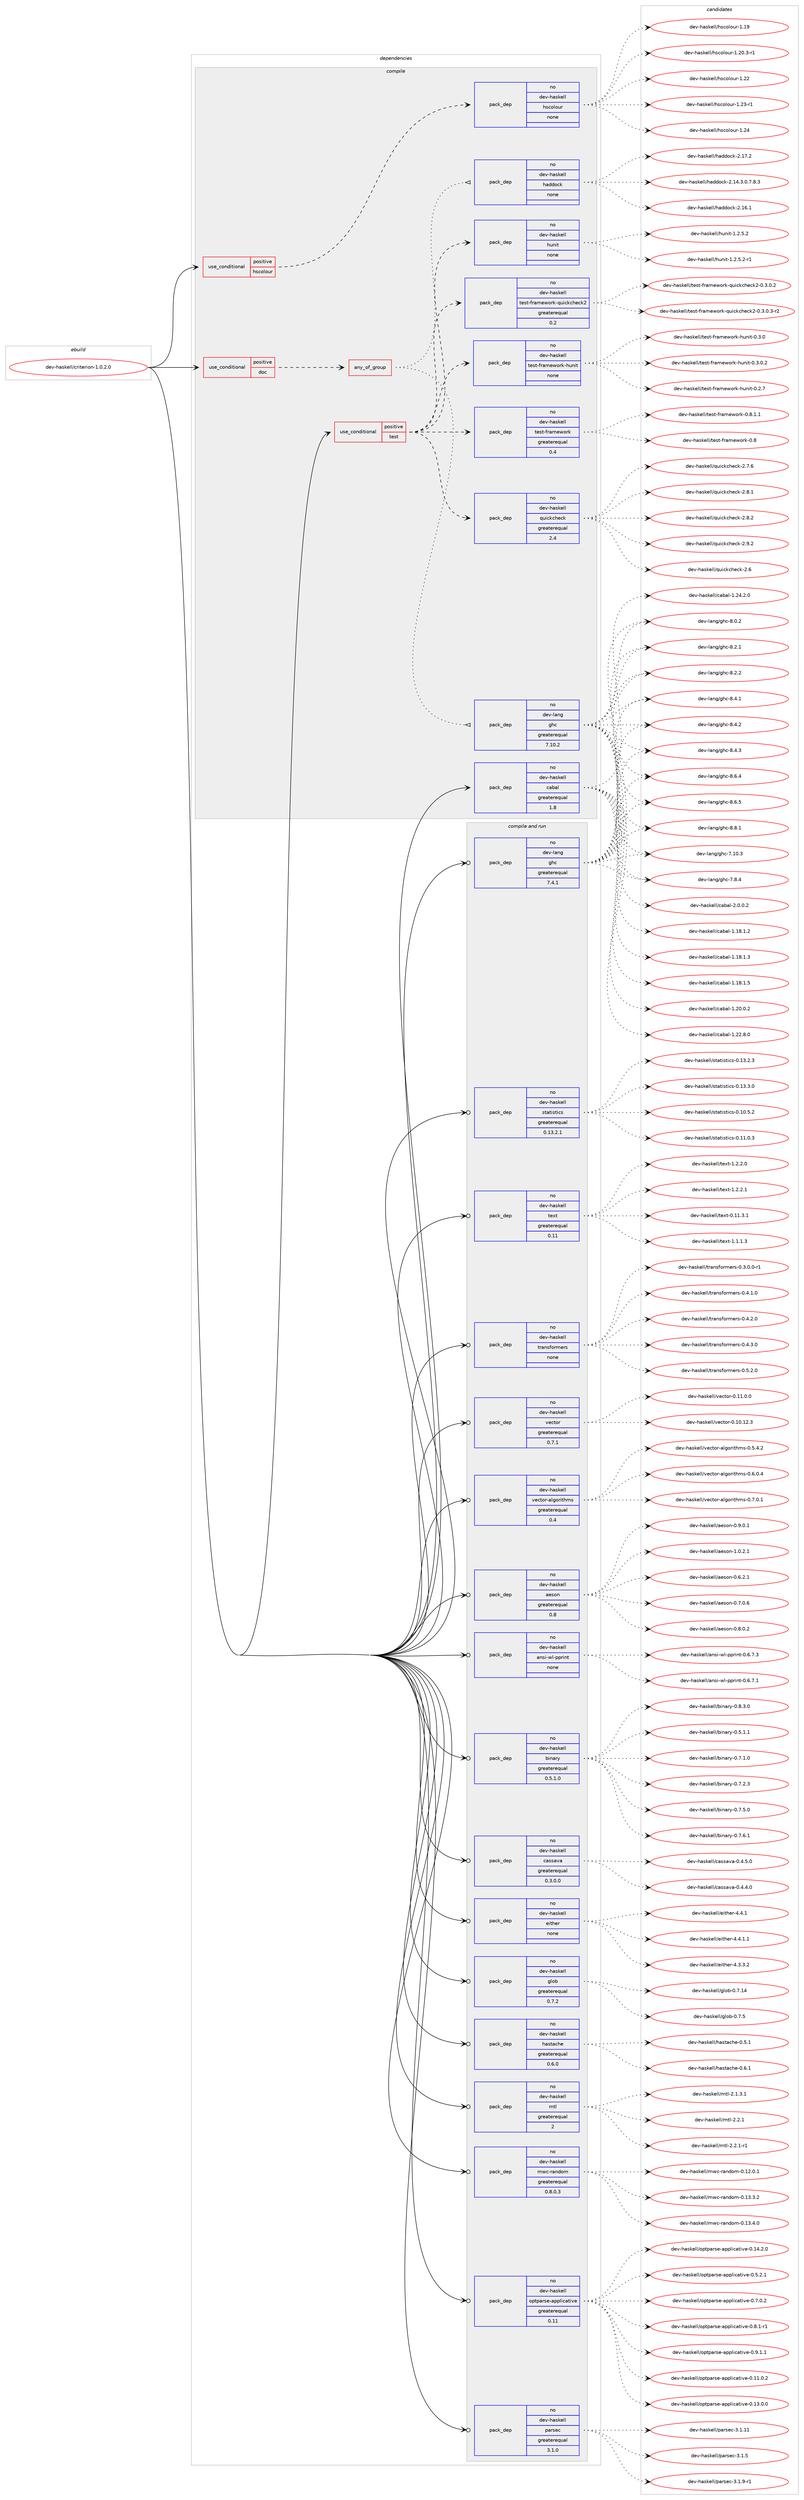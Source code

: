 digraph prolog {

# *************
# Graph options
# *************

newrank=true;
concentrate=true;
compound=true;
graph [rankdir=LR,fontname=Helvetica,fontsize=10,ranksep=1.5];#, ranksep=2.5, nodesep=0.2];
edge  [arrowhead=vee];
node  [fontname=Helvetica,fontsize=10];

# **********
# The ebuild
# **********

subgraph cluster_leftcol {
color=gray;
rank=same;
label=<<i>ebuild</i>>;
id [label="dev-haskell/criterion-1.0.2.0", color=red, width=4, href="../dev-haskell/criterion-1.0.2.0.svg"];
}

# ****************
# The dependencies
# ****************

subgraph cluster_midcol {
color=gray;
label=<<i>dependencies</i>>;
subgraph cluster_compile {
fillcolor="#eeeeee";
style=filled;
label=<<i>compile</i>>;
subgraph cond125328 {
dependency530127 [label=<<TABLE BORDER="0" CELLBORDER="1" CELLSPACING="0" CELLPADDING="4"><TR><TD ROWSPAN="3" CELLPADDING="10">use_conditional</TD></TR><TR><TD>positive</TD></TR><TR><TD>doc</TD></TR></TABLE>>, shape=none, color=red];
subgraph any9685 {
dependency530128 [label=<<TABLE BORDER="0" CELLBORDER="1" CELLSPACING="0" CELLPADDING="4"><TR><TD CELLPADDING="10">any_of_group</TD></TR></TABLE>>, shape=none, color=red];subgraph pack394757 {
dependency530129 [label=<<TABLE BORDER="0" CELLBORDER="1" CELLSPACING="0" CELLPADDING="4" WIDTH="220"><TR><TD ROWSPAN="6" CELLPADDING="30">pack_dep</TD></TR><TR><TD WIDTH="110">no</TD></TR><TR><TD>dev-haskell</TD></TR><TR><TD>haddock</TD></TR><TR><TD>none</TD></TR><TR><TD></TD></TR></TABLE>>, shape=none, color=blue];
}
dependency530128:e -> dependency530129:w [weight=20,style="dotted",arrowhead="oinv"];
subgraph pack394758 {
dependency530130 [label=<<TABLE BORDER="0" CELLBORDER="1" CELLSPACING="0" CELLPADDING="4" WIDTH="220"><TR><TD ROWSPAN="6" CELLPADDING="30">pack_dep</TD></TR><TR><TD WIDTH="110">no</TD></TR><TR><TD>dev-lang</TD></TR><TR><TD>ghc</TD></TR><TR><TD>greaterequal</TD></TR><TR><TD>7.10.2</TD></TR></TABLE>>, shape=none, color=blue];
}
dependency530128:e -> dependency530130:w [weight=20,style="dotted",arrowhead="oinv"];
}
dependency530127:e -> dependency530128:w [weight=20,style="dashed",arrowhead="vee"];
}
id:e -> dependency530127:w [weight=20,style="solid",arrowhead="vee"];
subgraph cond125329 {
dependency530131 [label=<<TABLE BORDER="0" CELLBORDER="1" CELLSPACING="0" CELLPADDING="4"><TR><TD ROWSPAN="3" CELLPADDING="10">use_conditional</TD></TR><TR><TD>positive</TD></TR><TR><TD>hscolour</TD></TR></TABLE>>, shape=none, color=red];
subgraph pack394759 {
dependency530132 [label=<<TABLE BORDER="0" CELLBORDER="1" CELLSPACING="0" CELLPADDING="4" WIDTH="220"><TR><TD ROWSPAN="6" CELLPADDING="30">pack_dep</TD></TR><TR><TD WIDTH="110">no</TD></TR><TR><TD>dev-haskell</TD></TR><TR><TD>hscolour</TD></TR><TR><TD>none</TD></TR><TR><TD></TD></TR></TABLE>>, shape=none, color=blue];
}
dependency530131:e -> dependency530132:w [weight=20,style="dashed",arrowhead="vee"];
}
id:e -> dependency530131:w [weight=20,style="solid",arrowhead="vee"];
subgraph cond125330 {
dependency530133 [label=<<TABLE BORDER="0" CELLBORDER="1" CELLSPACING="0" CELLPADDING="4"><TR><TD ROWSPAN="3" CELLPADDING="10">use_conditional</TD></TR><TR><TD>positive</TD></TR><TR><TD>test</TD></TR></TABLE>>, shape=none, color=red];
subgraph pack394760 {
dependency530134 [label=<<TABLE BORDER="0" CELLBORDER="1" CELLSPACING="0" CELLPADDING="4" WIDTH="220"><TR><TD ROWSPAN="6" CELLPADDING="30">pack_dep</TD></TR><TR><TD WIDTH="110">no</TD></TR><TR><TD>dev-haskell</TD></TR><TR><TD>hunit</TD></TR><TR><TD>none</TD></TR><TR><TD></TD></TR></TABLE>>, shape=none, color=blue];
}
dependency530133:e -> dependency530134:w [weight=20,style="dashed",arrowhead="vee"];
subgraph pack394761 {
dependency530135 [label=<<TABLE BORDER="0" CELLBORDER="1" CELLSPACING="0" CELLPADDING="4" WIDTH="220"><TR><TD ROWSPAN="6" CELLPADDING="30">pack_dep</TD></TR><TR><TD WIDTH="110">no</TD></TR><TR><TD>dev-haskell</TD></TR><TR><TD>quickcheck</TD></TR><TR><TD>greaterequal</TD></TR><TR><TD>2.4</TD></TR></TABLE>>, shape=none, color=blue];
}
dependency530133:e -> dependency530135:w [weight=20,style="dashed",arrowhead="vee"];
subgraph pack394762 {
dependency530136 [label=<<TABLE BORDER="0" CELLBORDER="1" CELLSPACING="0" CELLPADDING="4" WIDTH="220"><TR><TD ROWSPAN="6" CELLPADDING="30">pack_dep</TD></TR><TR><TD WIDTH="110">no</TD></TR><TR><TD>dev-haskell</TD></TR><TR><TD>test-framework</TD></TR><TR><TD>greaterequal</TD></TR><TR><TD>0.4</TD></TR></TABLE>>, shape=none, color=blue];
}
dependency530133:e -> dependency530136:w [weight=20,style="dashed",arrowhead="vee"];
subgraph pack394763 {
dependency530137 [label=<<TABLE BORDER="0" CELLBORDER="1" CELLSPACING="0" CELLPADDING="4" WIDTH="220"><TR><TD ROWSPAN="6" CELLPADDING="30">pack_dep</TD></TR><TR><TD WIDTH="110">no</TD></TR><TR><TD>dev-haskell</TD></TR><TR><TD>test-framework-hunit</TD></TR><TR><TD>none</TD></TR><TR><TD></TD></TR></TABLE>>, shape=none, color=blue];
}
dependency530133:e -> dependency530137:w [weight=20,style="dashed",arrowhead="vee"];
subgraph pack394764 {
dependency530138 [label=<<TABLE BORDER="0" CELLBORDER="1" CELLSPACING="0" CELLPADDING="4" WIDTH="220"><TR><TD ROWSPAN="6" CELLPADDING="30">pack_dep</TD></TR><TR><TD WIDTH="110">no</TD></TR><TR><TD>dev-haskell</TD></TR><TR><TD>test-framework-quickcheck2</TD></TR><TR><TD>greaterequal</TD></TR><TR><TD>0.2</TD></TR></TABLE>>, shape=none, color=blue];
}
dependency530133:e -> dependency530138:w [weight=20,style="dashed",arrowhead="vee"];
}
id:e -> dependency530133:w [weight=20,style="solid",arrowhead="vee"];
subgraph pack394765 {
dependency530139 [label=<<TABLE BORDER="0" CELLBORDER="1" CELLSPACING="0" CELLPADDING="4" WIDTH="220"><TR><TD ROWSPAN="6" CELLPADDING="30">pack_dep</TD></TR><TR><TD WIDTH="110">no</TD></TR><TR><TD>dev-haskell</TD></TR><TR><TD>cabal</TD></TR><TR><TD>greaterequal</TD></TR><TR><TD>1.8</TD></TR></TABLE>>, shape=none, color=blue];
}
id:e -> dependency530139:w [weight=20,style="solid",arrowhead="vee"];
}
subgraph cluster_compileandrun {
fillcolor="#eeeeee";
style=filled;
label=<<i>compile and run</i>>;
subgraph pack394766 {
dependency530140 [label=<<TABLE BORDER="0" CELLBORDER="1" CELLSPACING="0" CELLPADDING="4" WIDTH="220"><TR><TD ROWSPAN="6" CELLPADDING="30">pack_dep</TD></TR><TR><TD WIDTH="110">no</TD></TR><TR><TD>dev-haskell</TD></TR><TR><TD>aeson</TD></TR><TR><TD>greaterequal</TD></TR><TR><TD>0.8</TD></TR></TABLE>>, shape=none, color=blue];
}
id:e -> dependency530140:w [weight=20,style="solid",arrowhead="odotvee"];
subgraph pack394767 {
dependency530141 [label=<<TABLE BORDER="0" CELLBORDER="1" CELLSPACING="0" CELLPADDING="4" WIDTH="220"><TR><TD ROWSPAN="6" CELLPADDING="30">pack_dep</TD></TR><TR><TD WIDTH="110">no</TD></TR><TR><TD>dev-haskell</TD></TR><TR><TD>ansi-wl-pprint</TD></TR><TR><TD>none</TD></TR><TR><TD></TD></TR></TABLE>>, shape=none, color=blue];
}
id:e -> dependency530141:w [weight=20,style="solid",arrowhead="odotvee"];
subgraph pack394768 {
dependency530142 [label=<<TABLE BORDER="0" CELLBORDER="1" CELLSPACING="0" CELLPADDING="4" WIDTH="220"><TR><TD ROWSPAN="6" CELLPADDING="30">pack_dep</TD></TR><TR><TD WIDTH="110">no</TD></TR><TR><TD>dev-haskell</TD></TR><TR><TD>binary</TD></TR><TR><TD>greaterequal</TD></TR><TR><TD>0.5.1.0</TD></TR></TABLE>>, shape=none, color=blue];
}
id:e -> dependency530142:w [weight=20,style="solid",arrowhead="odotvee"];
subgraph pack394769 {
dependency530143 [label=<<TABLE BORDER="0" CELLBORDER="1" CELLSPACING="0" CELLPADDING="4" WIDTH="220"><TR><TD ROWSPAN="6" CELLPADDING="30">pack_dep</TD></TR><TR><TD WIDTH="110">no</TD></TR><TR><TD>dev-haskell</TD></TR><TR><TD>cassava</TD></TR><TR><TD>greaterequal</TD></TR><TR><TD>0.3.0.0</TD></TR></TABLE>>, shape=none, color=blue];
}
id:e -> dependency530143:w [weight=20,style="solid",arrowhead="odotvee"];
subgraph pack394770 {
dependency530144 [label=<<TABLE BORDER="0" CELLBORDER="1" CELLSPACING="0" CELLPADDING="4" WIDTH="220"><TR><TD ROWSPAN="6" CELLPADDING="30">pack_dep</TD></TR><TR><TD WIDTH="110">no</TD></TR><TR><TD>dev-haskell</TD></TR><TR><TD>either</TD></TR><TR><TD>none</TD></TR><TR><TD></TD></TR></TABLE>>, shape=none, color=blue];
}
id:e -> dependency530144:w [weight=20,style="solid",arrowhead="odotvee"];
subgraph pack394771 {
dependency530145 [label=<<TABLE BORDER="0" CELLBORDER="1" CELLSPACING="0" CELLPADDING="4" WIDTH="220"><TR><TD ROWSPAN="6" CELLPADDING="30">pack_dep</TD></TR><TR><TD WIDTH="110">no</TD></TR><TR><TD>dev-haskell</TD></TR><TR><TD>glob</TD></TR><TR><TD>greaterequal</TD></TR><TR><TD>0.7.2</TD></TR></TABLE>>, shape=none, color=blue];
}
id:e -> dependency530145:w [weight=20,style="solid",arrowhead="odotvee"];
subgraph pack394772 {
dependency530146 [label=<<TABLE BORDER="0" CELLBORDER="1" CELLSPACING="0" CELLPADDING="4" WIDTH="220"><TR><TD ROWSPAN="6" CELLPADDING="30">pack_dep</TD></TR><TR><TD WIDTH="110">no</TD></TR><TR><TD>dev-haskell</TD></TR><TR><TD>hastache</TD></TR><TR><TD>greaterequal</TD></TR><TR><TD>0.6.0</TD></TR></TABLE>>, shape=none, color=blue];
}
id:e -> dependency530146:w [weight=20,style="solid",arrowhead="odotvee"];
subgraph pack394773 {
dependency530147 [label=<<TABLE BORDER="0" CELLBORDER="1" CELLSPACING="0" CELLPADDING="4" WIDTH="220"><TR><TD ROWSPAN="6" CELLPADDING="30">pack_dep</TD></TR><TR><TD WIDTH="110">no</TD></TR><TR><TD>dev-haskell</TD></TR><TR><TD>mtl</TD></TR><TR><TD>greaterequal</TD></TR><TR><TD>2</TD></TR></TABLE>>, shape=none, color=blue];
}
id:e -> dependency530147:w [weight=20,style="solid",arrowhead="odotvee"];
subgraph pack394774 {
dependency530148 [label=<<TABLE BORDER="0" CELLBORDER="1" CELLSPACING="0" CELLPADDING="4" WIDTH="220"><TR><TD ROWSPAN="6" CELLPADDING="30">pack_dep</TD></TR><TR><TD WIDTH="110">no</TD></TR><TR><TD>dev-haskell</TD></TR><TR><TD>mwc-random</TD></TR><TR><TD>greaterequal</TD></TR><TR><TD>0.8.0.3</TD></TR></TABLE>>, shape=none, color=blue];
}
id:e -> dependency530148:w [weight=20,style="solid",arrowhead="odotvee"];
subgraph pack394775 {
dependency530149 [label=<<TABLE BORDER="0" CELLBORDER="1" CELLSPACING="0" CELLPADDING="4" WIDTH="220"><TR><TD ROWSPAN="6" CELLPADDING="30">pack_dep</TD></TR><TR><TD WIDTH="110">no</TD></TR><TR><TD>dev-haskell</TD></TR><TR><TD>optparse-applicative</TD></TR><TR><TD>greaterequal</TD></TR><TR><TD>0.11</TD></TR></TABLE>>, shape=none, color=blue];
}
id:e -> dependency530149:w [weight=20,style="solid",arrowhead="odotvee"];
subgraph pack394776 {
dependency530150 [label=<<TABLE BORDER="0" CELLBORDER="1" CELLSPACING="0" CELLPADDING="4" WIDTH="220"><TR><TD ROWSPAN="6" CELLPADDING="30">pack_dep</TD></TR><TR><TD WIDTH="110">no</TD></TR><TR><TD>dev-haskell</TD></TR><TR><TD>parsec</TD></TR><TR><TD>greaterequal</TD></TR><TR><TD>3.1.0</TD></TR></TABLE>>, shape=none, color=blue];
}
id:e -> dependency530150:w [weight=20,style="solid",arrowhead="odotvee"];
subgraph pack394777 {
dependency530151 [label=<<TABLE BORDER="0" CELLBORDER="1" CELLSPACING="0" CELLPADDING="4" WIDTH="220"><TR><TD ROWSPAN="6" CELLPADDING="30">pack_dep</TD></TR><TR><TD WIDTH="110">no</TD></TR><TR><TD>dev-haskell</TD></TR><TR><TD>statistics</TD></TR><TR><TD>greaterequal</TD></TR><TR><TD>0.13.2.1</TD></TR></TABLE>>, shape=none, color=blue];
}
id:e -> dependency530151:w [weight=20,style="solid",arrowhead="odotvee"];
subgraph pack394778 {
dependency530152 [label=<<TABLE BORDER="0" CELLBORDER="1" CELLSPACING="0" CELLPADDING="4" WIDTH="220"><TR><TD ROWSPAN="6" CELLPADDING="30">pack_dep</TD></TR><TR><TD WIDTH="110">no</TD></TR><TR><TD>dev-haskell</TD></TR><TR><TD>text</TD></TR><TR><TD>greaterequal</TD></TR><TR><TD>0.11</TD></TR></TABLE>>, shape=none, color=blue];
}
id:e -> dependency530152:w [weight=20,style="solid",arrowhead="odotvee"];
subgraph pack394779 {
dependency530153 [label=<<TABLE BORDER="0" CELLBORDER="1" CELLSPACING="0" CELLPADDING="4" WIDTH="220"><TR><TD ROWSPAN="6" CELLPADDING="30">pack_dep</TD></TR><TR><TD WIDTH="110">no</TD></TR><TR><TD>dev-haskell</TD></TR><TR><TD>transformers</TD></TR><TR><TD>none</TD></TR><TR><TD></TD></TR></TABLE>>, shape=none, color=blue];
}
id:e -> dependency530153:w [weight=20,style="solid",arrowhead="odotvee"];
subgraph pack394780 {
dependency530154 [label=<<TABLE BORDER="0" CELLBORDER="1" CELLSPACING="0" CELLPADDING="4" WIDTH="220"><TR><TD ROWSPAN="6" CELLPADDING="30">pack_dep</TD></TR><TR><TD WIDTH="110">no</TD></TR><TR><TD>dev-haskell</TD></TR><TR><TD>vector</TD></TR><TR><TD>greaterequal</TD></TR><TR><TD>0.7.1</TD></TR></TABLE>>, shape=none, color=blue];
}
id:e -> dependency530154:w [weight=20,style="solid",arrowhead="odotvee"];
subgraph pack394781 {
dependency530155 [label=<<TABLE BORDER="0" CELLBORDER="1" CELLSPACING="0" CELLPADDING="4" WIDTH="220"><TR><TD ROWSPAN="6" CELLPADDING="30">pack_dep</TD></TR><TR><TD WIDTH="110">no</TD></TR><TR><TD>dev-haskell</TD></TR><TR><TD>vector-algorithms</TD></TR><TR><TD>greaterequal</TD></TR><TR><TD>0.4</TD></TR></TABLE>>, shape=none, color=blue];
}
id:e -> dependency530155:w [weight=20,style="solid",arrowhead="odotvee"];
subgraph pack394782 {
dependency530156 [label=<<TABLE BORDER="0" CELLBORDER="1" CELLSPACING="0" CELLPADDING="4" WIDTH="220"><TR><TD ROWSPAN="6" CELLPADDING="30">pack_dep</TD></TR><TR><TD WIDTH="110">no</TD></TR><TR><TD>dev-lang</TD></TR><TR><TD>ghc</TD></TR><TR><TD>greaterequal</TD></TR><TR><TD>7.4.1</TD></TR></TABLE>>, shape=none, color=blue];
}
id:e -> dependency530156:w [weight=20,style="solid",arrowhead="odotvee"];
}
subgraph cluster_run {
fillcolor="#eeeeee";
style=filled;
label=<<i>run</i>>;
}
}

# **************
# The candidates
# **************

subgraph cluster_choices {
rank=same;
color=gray;
label=<<i>candidates</i>>;

subgraph choice394757 {
color=black;
nodesep=1;
choice1001011184510497115107101108108471049710010011199107455046495246514648465546564651 [label="dev-haskell/haddock-2.14.3.0.7.8.3", color=red, width=4,href="../dev-haskell/haddock-2.14.3.0.7.8.3.svg"];
choice100101118451049711510710110810847104971001001119910745504649544649 [label="dev-haskell/haddock-2.16.1", color=red, width=4,href="../dev-haskell/haddock-2.16.1.svg"];
choice100101118451049711510710110810847104971001001119910745504649554650 [label="dev-haskell/haddock-2.17.2", color=red, width=4,href="../dev-haskell/haddock-2.17.2.svg"];
dependency530129:e -> choice1001011184510497115107101108108471049710010011199107455046495246514648465546564651:w [style=dotted,weight="100"];
dependency530129:e -> choice100101118451049711510710110810847104971001001119910745504649544649:w [style=dotted,weight="100"];
dependency530129:e -> choice100101118451049711510710110810847104971001001119910745504649554650:w [style=dotted,weight="100"];
}
subgraph choice394758 {
color=black;
nodesep=1;
choice1001011184510897110103471031049945554649484651 [label="dev-lang/ghc-7.10.3", color=red, width=4,href="../dev-lang/ghc-7.10.3.svg"];
choice10010111845108971101034710310499455546564652 [label="dev-lang/ghc-7.8.4", color=red, width=4,href="../dev-lang/ghc-7.8.4.svg"];
choice10010111845108971101034710310499455646484650 [label="dev-lang/ghc-8.0.2", color=red, width=4,href="../dev-lang/ghc-8.0.2.svg"];
choice10010111845108971101034710310499455646504649 [label="dev-lang/ghc-8.2.1", color=red, width=4,href="../dev-lang/ghc-8.2.1.svg"];
choice10010111845108971101034710310499455646504650 [label="dev-lang/ghc-8.2.2", color=red, width=4,href="../dev-lang/ghc-8.2.2.svg"];
choice10010111845108971101034710310499455646524649 [label="dev-lang/ghc-8.4.1", color=red, width=4,href="../dev-lang/ghc-8.4.1.svg"];
choice10010111845108971101034710310499455646524650 [label="dev-lang/ghc-8.4.2", color=red, width=4,href="../dev-lang/ghc-8.4.2.svg"];
choice10010111845108971101034710310499455646524651 [label="dev-lang/ghc-8.4.3", color=red, width=4,href="../dev-lang/ghc-8.4.3.svg"];
choice10010111845108971101034710310499455646544652 [label="dev-lang/ghc-8.6.4", color=red, width=4,href="../dev-lang/ghc-8.6.4.svg"];
choice10010111845108971101034710310499455646544653 [label="dev-lang/ghc-8.6.5", color=red, width=4,href="../dev-lang/ghc-8.6.5.svg"];
choice10010111845108971101034710310499455646564649 [label="dev-lang/ghc-8.8.1", color=red, width=4,href="../dev-lang/ghc-8.8.1.svg"];
dependency530130:e -> choice1001011184510897110103471031049945554649484651:w [style=dotted,weight="100"];
dependency530130:e -> choice10010111845108971101034710310499455546564652:w [style=dotted,weight="100"];
dependency530130:e -> choice10010111845108971101034710310499455646484650:w [style=dotted,weight="100"];
dependency530130:e -> choice10010111845108971101034710310499455646504649:w [style=dotted,weight="100"];
dependency530130:e -> choice10010111845108971101034710310499455646504650:w [style=dotted,weight="100"];
dependency530130:e -> choice10010111845108971101034710310499455646524649:w [style=dotted,weight="100"];
dependency530130:e -> choice10010111845108971101034710310499455646524650:w [style=dotted,weight="100"];
dependency530130:e -> choice10010111845108971101034710310499455646524651:w [style=dotted,weight="100"];
dependency530130:e -> choice10010111845108971101034710310499455646544652:w [style=dotted,weight="100"];
dependency530130:e -> choice10010111845108971101034710310499455646544653:w [style=dotted,weight="100"];
dependency530130:e -> choice10010111845108971101034710310499455646564649:w [style=dotted,weight="100"];
}
subgraph choice394759 {
color=black;
nodesep=1;
choice100101118451049711510710110810847104115991111081111171144549464957 [label="dev-haskell/hscolour-1.19", color=red, width=4,href="../dev-haskell/hscolour-1.19.svg"];
choice10010111845104971151071011081084710411599111108111117114454946504846514511449 [label="dev-haskell/hscolour-1.20.3-r1", color=red, width=4,href="../dev-haskell/hscolour-1.20.3-r1.svg"];
choice100101118451049711510710110810847104115991111081111171144549465050 [label="dev-haskell/hscolour-1.22", color=red, width=4,href="../dev-haskell/hscolour-1.22.svg"];
choice1001011184510497115107101108108471041159911110811111711445494650514511449 [label="dev-haskell/hscolour-1.23-r1", color=red, width=4,href="../dev-haskell/hscolour-1.23-r1.svg"];
choice100101118451049711510710110810847104115991111081111171144549465052 [label="dev-haskell/hscolour-1.24", color=red, width=4,href="../dev-haskell/hscolour-1.24.svg"];
dependency530132:e -> choice100101118451049711510710110810847104115991111081111171144549464957:w [style=dotted,weight="100"];
dependency530132:e -> choice10010111845104971151071011081084710411599111108111117114454946504846514511449:w [style=dotted,weight="100"];
dependency530132:e -> choice100101118451049711510710110810847104115991111081111171144549465050:w [style=dotted,weight="100"];
dependency530132:e -> choice1001011184510497115107101108108471041159911110811111711445494650514511449:w [style=dotted,weight="100"];
dependency530132:e -> choice100101118451049711510710110810847104115991111081111171144549465052:w [style=dotted,weight="100"];
}
subgraph choice394760 {
color=black;
nodesep=1;
choice1001011184510497115107101108108471041171101051164549465046534650 [label="dev-haskell/hunit-1.2.5.2", color=red, width=4,href="../dev-haskell/hunit-1.2.5.2.svg"];
choice10010111845104971151071011081084710411711010511645494650465346504511449 [label="dev-haskell/hunit-1.2.5.2-r1", color=red, width=4,href="../dev-haskell/hunit-1.2.5.2-r1.svg"];
dependency530134:e -> choice1001011184510497115107101108108471041171101051164549465046534650:w [style=dotted,weight="100"];
dependency530134:e -> choice10010111845104971151071011081084710411711010511645494650465346504511449:w [style=dotted,weight="100"];
}
subgraph choice394761 {
color=black;
nodesep=1;
choice10010111845104971151071011081084711311710599107991041019910745504654 [label="dev-haskell/quickcheck-2.6", color=red, width=4,href="../dev-haskell/quickcheck-2.6.svg"];
choice100101118451049711510710110810847113117105991079910410199107455046554654 [label="dev-haskell/quickcheck-2.7.6", color=red, width=4,href="../dev-haskell/quickcheck-2.7.6.svg"];
choice100101118451049711510710110810847113117105991079910410199107455046564649 [label="dev-haskell/quickcheck-2.8.1", color=red, width=4,href="../dev-haskell/quickcheck-2.8.1.svg"];
choice100101118451049711510710110810847113117105991079910410199107455046564650 [label="dev-haskell/quickcheck-2.8.2", color=red, width=4,href="../dev-haskell/quickcheck-2.8.2.svg"];
choice100101118451049711510710110810847113117105991079910410199107455046574650 [label="dev-haskell/quickcheck-2.9.2", color=red, width=4,href="../dev-haskell/quickcheck-2.9.2.svg"];
dependency530135:e -> choice10010111845104971151071011081084711311710599107991041019910745504654:w [style=dotted,weight="100"];
dependency530135:e -> choice100101118451049711510710110810847113117105991079910410199107455046554654:w [style=dotted,weight="100"];
dependency530135:e -> choice100101118451049711510710110810847113117105991079910410199107455046564649:w [style=dotted,weight="100"];
dependency530135:e -> choice100101118451049711510710110810847113117105991079910410199107455046564650:w [style=dotted,weight="100"];
dependency530135:e -> choice100101118451049711510710110810847113117105991079910410199107455046574650:w [style=dotted,weight="100"];
}
subgraph choice394762 {
color=black;
nodesep=1;
choice100101118451049711510710110810847116101115116451021149710910111911111410745484656 [label="dev-haskell/test-framework-0.8", color=red, width=4,href="../dev-haskell/test-framework-0.8.svg"];
choice10010111845104971151071011081084711610111511645102114971091011191111141074548465646494649 [label="dev-haskell/test-framework-0.8.1.1", color=red, width=4,href="../dev-haskell/test-framework-0.8.1.1.svg"];
dependency530136:e -> choice100101118451049711510710110810847116101115116451021149710910111911111410745484656:w [style=dotted,weight="100"];
dependency530136:e -> choice10010111845104971151071011081084711610111511645102114971091011191111141074548465646494649:w [style=dotted,weight="100"];
}
subgraph choice394763 {
color=black;
nodesep=1;
choice100101118451049711510710110810847116101115116451021149710910111911111410745104117110105116454846504655 [label="dev-haskell/test-framework-hunit-0.2.7", color=red, width=4,href="../dev-haskell/test-framework-hunit-0.2.7.svg"];
choice100101118451049711510710110810847116101115116451021149710910111911111410745104117110105116454846514648 [label="dev-haskell/test-framework-hunit-0.3.0", color=red, width=4,href="../dev-haskell/test-framework-hunit-0.3.0.svg"];
choice1001011184510497115107101108108471161011151164510211497109101119111114107451041171101051164548465146484650 [label="dev-haskell/test-framework-hunit-0.3.0.2", color=red, width=4,href="../dev-haskell/test-framework-hunit-0.3.0.2.svg"];
dependency530137:e -> choice100101118451049711510710110810847116101115116451021149710910111911111410745104117110105116454846504655:w [style=dotted,weight="100"];
dependency530137:e -> choice100101118451049711510710110810847116101115116451021149710910111911111410745104117110105116454846514648:w [style=dotted,weight="100"];
dependency530137:e -> choice1001011184510497115107101108108471161011151164510211497109101119111114107451041171101051164548465146484650:w [style=dotted,weight="100"];
}
subgraph choice394764 {
color=black;
nodesep=1;
choice100101118451049711510710110810847116101115116451021149710910111911111410745113117105991079910410199107504548465146484650 [label="dev-haskell/test-framework-quickcheck2-0.3.0.2", color=red, width=4,href="../dev-haskell/test-framework-quickcheck2-0.3.0.2.svg"];
choice1001011184510497115107101108108471161011151164510211497109101119111114107451131171059910799104101991075045484651464846514511450 [label="dev-haskell/test-framework-quickcheck2-0.3.0.3-r2", color=red, width=4,href="../dev-haskell/test-framework-quickcheck2-0.3.0.3-r2.svg"];
dependency530138:e -> choice100101118451049711510710110810847116101115116451021149710910111911111410745113117105991079910410199107504548465146484650:w [style=dotted,weight="100"];
dependency530138:e -> choice1001011184510497115107101108108471161011151164510211497109101119111114107451131171059910799104101991075045484651464846514511450:w [style=dotted,weight="100"];
}
subgraph choice394765 {
color=black;
nodesep=1;
choice10010111845104971151071011081084799979897108454946495646494650 [label="dev-haskell/cabal-1.18.1.2", color=red, width=4,href="../dev-haskell/cabal-1.18.1.2.svg"];
choice10010111845104971151071011081084799979897108454946495646494651 [label="dev-haskell/cabal-1.18.1.3", color=red, width=4,href="../dev-haskell/cabal-1.18.1.3.svg"];
choice10010111845104971151071011081084799979897108454946495646494653 [label="dev-haskell/cabal-1.18.1.5", color=red, width=4,href="../dev-haskell/cabal-1.18.1.5.svg"];
choice10010111845104971151071011081084799979897108454946504846484650 [label="dev-haskell/cabal-1.20.0.2", color=red, width=4,href="../dev-haskell/cabal-1.20.0.2.svg"];
choice10010111845104971151071011081084799979897108454946505046564648 [label="dev-haskell/cabal-1.22.8.0", color=red, width=4,href="../dev-haskell/cabal-1.22.8.0.svg"];
choice10010111845104971151071011081084799979897108454946505246504648 [label="dev-haskell/cabal-1.24.2.0", color=red, width=4,href="../dev-haskell/cabal-1.24.2.0.svg"];
choice100101118451049711510710110810847999798971084550464846484650 [label="dev-haskell/cabal-2.0.0.2", color=red, width=4,href="../dev-haskell/cabal-2.0.0.2.svg"];
dependency530139:e -> choice10010111845104971151071011081084799979897108454946495646494650:w [style=dotted,weight="100"];
dependency530139:e -> choice10010111845104971151071011081084799979897108454946495646494651:w [style=dotted,weight="100"];
dependency530139:e -> choice10010111845104971151071011081084799979897108454946495646494653:w [style=dotted,weight="100"];
dependency530139:e -> choice10010111845104971151071011081084799979897108454946504846484650:w [style=dotted,weight="100"];
dependency530139:e -> choice10010111845104971151071011081084799979897108454946505046564648:w [style=dotted,weight="100"];
dependency530139:e -> choice10010111845104971151071011081084799979897108454946505246504648:w [style=dotted,weight="100"];
dependency530139:e -> choice100101118451049711510710110810847999798971084550464846484650:w [style=dotted,weight="100"];
}
subgraph choice394766 {
color=black;
nodesep=1;
choice100101118451049711510710110810847971011151111104548465446504649 [label="dev-haskell/aeson-0.6.2.1", color=red, width=4,href="../dev-haskell/aeson-0.6.2.1.svg"];
choice100101118451049711510710110810847971011151111104548465546484654 [label="dev-haskell/aeson-0.7.0.6", color=red, width=4,href="../dev-haskell/aeson-0.7.0.6.svg"];
choice100101118451049711510710110810847971011151111104548465646484650 [label="dev-haskell/aeson-0.8.0.2", color=red, width=4,href="../dev-haskell/aeson-0.8.0.2.svg"];
choice100101118451049711510710110810847971011151111104548465746484649 [label="dev-haskell/aeson-0.9.0.1", color=red, width=4,href="../dev-haskell/aeson-0.9.0.1.svg"];
choice100101118451049711510710110810847971011151111104549464846504649 [label="dev-haskell/aeson-1.0.2.1", color=red, width=4,href="../dev-haskell/aeson-1.0.2.1.svg"];
dependency530140:e -> choice100101118451049711510710110810847971011151111104548465446504649:w [style=dotted,weight="100"];
dependency530140:e -> choice100101118451049711510710110810847971011151111104548465546484654:w [style=dotted,weight="100"];
dependency530140:e -> choice100101118451049711510710110810847971011151111104548465646484650:w [style=dotted,weight="100"];
dependency530140:e -> choice100101118451049711510710110810847971011151111104548465746484649:w [style=dotted,weight="100"];
dependency530140:e -> choice100101118451049711510710110810847971011151111104549464846504649:w [style=dotted,weight="100"];
}
subgraph choice394767 {
color=black;
nodesep=1;
choice1001011184510497115107101108108479711011510545119108451121121141051101164548465446554649 [label="dev-haskell/ansi-wl-pprint-0.6.7.1", color=red, width=4,href="../dev-haskell/ansi-wl-pprint-0.6.7.1.svg"];
choice1001011184510497115107101108108479711011510545119108451121121141051101164548465446554651 [label="dev-haskell/ansi-wl-pprint-0.6.7.3", color=red, width=4,href="../dev-haskell/ansi-wl-pprint-0.6.7.3.svg"];
dependency530141:e -> choice1001011184510497115107101108108479711011510545119108451121121141051101164548465446554649:w [style=dotted,weight="100"];
dependency530141:e -> choice1001011184510497115107101108108479711011510545119108451121121141051101164548465446554651:w [style=dotted,weight="100"];
}
subgraph choice394768 {
color=black;
nodesep=1;
choice10010111845104971151071011081084798105110971141214548465346494649 [label="dev-haskell/binary-0.5.1.1", color=red, width=4,href="../dev-haskell/binary-0.5.1.1.svg"];
choice10010111845104971151071011081084798105110971141214548465546494648 [label="dev-haskell/binary-0.7.1.0", color=red, width=4,href="../dev-haskell/binary-0.7.1.0.svg"];
choice10010111845104971151071011081084798105110971141214548465546504651 [label="dev-haskell/binary-0.7.2.3", color=red, width=4,href="../dev-haskell/binary-0.7.2.3.svg"];
choice10010111845104971151071011081084798105110971141214548465546534648 [label="dev-haskell/binary-0.7.5.0", color=red, width=4,href="../dev-haskell/binary-0.7.5.0.svg"];
choice10010111845104971151071011081084798105110971141214548465546544649 [label="dev-haskell/binary-0.7.6.1", color=red, width=4,href="../dev-haskell/binary-0.7.6.1.svg"];
choice10010111845104971151071011081084798105110971141214548465646514648 [label="dev-haskell/binary-0.8.3.0", color=red, width=4,href="../dev-haskell/binary-0.8.3.0.svg"];
dependency530142:e -> choice10010111845104971151071011081084798105110971141214548465346494649:w [style=dotted,weight="100"];
dependency530142:e -> choice10010111845104971151071011081084798105110971141214548465546494648:w [style=dotted,weight="100"];
dependency530142:e -> choice10010111845104971151071011081084798105110971141214548465546504651:w [style=dotted,weight="100"];
dependency530142:e -> choice10010111845104971151071011081084798105110971141214548465546534648:w [style=dotted,weight="100"];
dependency530142:e -> choice10010111845104971151071011081084798105110971141214548465546544649:w [style=dotted,weight="100"];
dependency530142:e -> choice10010111845104971151071011081084798105110971141214548465646514648:w [style=dotted,weight="100"];
}
subgraph choice394769 {
color=black;
nodesep=1;
choice100101118451049711510710110810847999711511597118974548465246524648 [label="dev-haskell/cassava-0.4.4.0", color=red, width=4,href="../dev-haskell/cassava-0.4.4.0.svg"];
choice100101118451049711510710110810847999711511597118974548465246534648 [label="dev-haskell/cassava-0.4.5.0", color=red, width=4,href="../dev-haskell/cassava-0.4.5.0.svg"];
dependency530143:e -> choice100101118451049711510710110810847999711511597118974548465246524648:w [style=dotted,weight="100"];
dependency530143:e -> choice100101118451049711510710110810847999711511597118974548465246534648:w [style=dotted,weight="100"];
}
subgraph choice394770 {
color=black;
nodesep=1;
choice1001011184510497115107101108108471011051161041011144552465146514650 [label="dev-haskell/either-4.3.3.2", color=red, width=4,href="../dev-haskell/either-4.3.3.2.svg"];
choice100101118451049711510710110810847101105116104101114455246524649 [label="dev-haskell/either-4.4.1", color=red, width=4,href="../dev-haskell/either-4.4.1.svg"];
choice1001011184510497115107101108108471011051161041011144552465246494649 [label="dev-haskell/either-4.4.1.1", color=red, width=4,href="../dev-haskell/either-4.4.1.1.svg"];
dependency530144:e -> choice1001011184510497115107101108108471011051161041011144552465146514650:w [style=dotted,weight="100"];
dependency530144:e -> choice100101118451049711510710110810847101105116104101114455246524649:w [style=dotted,weight="100"];
dependency530144:e -> choice1001011184510497115107101108108471011051161041011144552465246494649:w [style=dotted,weight="100"];
}
subgraph choice394771 {
color=black;
nodesep=1;
choice1001011184510497115107101108108471031081119845484655464952 [label="dev-haskell/glob-0.7.14", color=red, width=4,href="../dev-haskell/glob-0.7.14.svg"];
choice10010111845104971151071011081084710310811198454846554653 [label="dev-haskell/glob-0.7.5", color=red, width=4,href="../dev-haskell/glob-0.7.5.svg"];
dependency530145:e -> choice1001011184510497115107101108108471031081119845484655464952:w [style=dotted,weight="100"];
dependency530145:e -> choice10010111845104971151071011081084710310811198454846554653:w [style=dotted,weight="100"];
}
subgraph choice394772 {
color=black;
nodesep=1;
choice100101118451049711510710110810847104971151169799104101454846534649 [label="dev-haskell/hastache-0.5.1", color=red, width=4,href="../dev-haskell/hastache-0.5.1.svg"];
choice100101118451049711510710110810847104971151169799104101454846544649 [label="dev-haskell/hastache-0.6.1", color=red, width=4,href="../dev-haskell/hastache-0.6.1.svg"];
dependency530146:e -> choice100101118451049711510710110810847104971151169799104101454846534649:w [style=dotted,weight="100"];
dependency530146:e -> choice100101118451049711510710110810847104971151169799104101454846544649:w [style=dotted,weight="100"];
}
subgraph choice394773 {
color=black;
nodesep=1;
choice1001011184510497115107101108108471091161084550464946514649 [label="dev-haskell/mtl-2.1.3.1", color=red, width=4,href="../dev-haskell/mtl-2.1.3.1.svg"];
choice100101118451049711510710110810847109116108455046504649 [label="dev-haskell/mtl-2.2.1", color=red, width=4,href="../dev-haskell/mtl-2.2.1.svg"];
choice1001011184510497115107101108108471091161084550465046494511449 [label="dev-haskell/mtl-2.2.1-r1", color=red, width=4,href="../dev-haskell/mtl-2.2.1-r1.svg"];
dependency530147:e -> choice1001011184510497115107101108108471091161084550464946514649:w [style=dotted,weight="100"];
dependency530147:e -> choice100101118451049711510710110810847109116108455046504649:w [style=dotted,weight="100"];
dependency530147:e -> choice1001011184510497115107101108108471091161084550465046494511449:w [style=dotted,weight="100"];
}
subgraph choice394774 {
color=black;
nodesep=1;
choice100101118451049711510710110810847109119994511497110100111109454846495046484649 [label="dev-haskell/mwc-random-0.12.0.1", color=red, width=4,href="../dev-haskell/mwc-random-0.12.0.1.svg"];
choice100101118451049711510710110810847109119994511497110100111109454846495146514650 [label="dev-haskell/mwc-random-0.13.3.2", color=red, width=4,href="../dev-haskell/mwc-random-0.13.3.2.svg"];
choice100101118451049711510710110810847109119994511497110100111109454846495146524648 [label="dev-haskell/mwc-random-0.13.4.0", color=red, width=4,href="../dev-haskell/mwc-random-0.13.4.0.svg"];
dependency530148:e -> choice100101118451049711510710110810847109119994511497110100111109454846495046484649:w [style=dotted,weight="100"];
dependency530148:e -> choice100101118451049711510710110810847109119994511497110100111109454846495146514650:w [style=dotted,weight="100"];
dependency530148:e -> choice100101118451049711510710110810847109119994511497110100111109454846495146524648:w [style=dotted,weight="100"];
}
subgraph choice394775 {
color=black;
nodesep=1;
choice1001011184510497115107101108108471111121161129711411510145971121121081059997116105118101454846494946484650 [label="dev-haskell/optparse-applicative-0.11.0.2", color=red, width=4,href="../dev-haskell/optparse-applicative-0.11.0.2.svg"];
choice1001011184510497115107101108108471111121161129711411510145971121121081059997116105118101454846495146484648 [label="dev-haskell/optparse-applicative-0.13.0.0", color=red, width=4,href="../dev-haskell/optparse-applicative-0.13.0.0.svg"];
choice1001011184510497115107101108108471111121161129711411510145971121121081059997116105118101454846495246504648 [label="dev-haskell/optparse-applicative-0.14.2.0", color=red, width=4,href="../dev-haskell/optparse-applicative-0.14.2.0.svg"];
choice10010111845104971151071011081084711111211611297114115101459711211210810599971161051181014548465346504649 [label="dev-haskell/optparse-applicative-0.5.2.1", color=red, width=4,href="../dev-haskell/optparse-applicative-0.5.2.1.svg"];
choice10010111845104971151071011081084711111211611297114115101459711211210810599971161051181014548465546484650 [label="dev-haskell/optparse-applicative-0.7.0.2", color=red, width=4,href="../dev-haskell/optparse-applicative-0.7.0.2.svg"];
choice10010111845104971151071011081084711111211611297114115101459711211210810599971161051181014548465646494511449 [label="dev-haskell/optparse-applicative-0.8.1-r1", color=red, width=4,href="../dev-haskell/optparse-applicative-0.8.1-r1.svg"];
choice10010111845104971151071011081084711111211611297114115101459711211210810599971161051181014548465746494649 [label="dev-haskell/optparse-applicative-0.9.1.1", color=red, width=4,href="../dev-haskell/optparse-applicative-0.9.1.1.svg"];
dependency530149:e -> choice1001011184510497115107101108108471111121161129711411510145971121121081059997116105118101454846494946484650:w [style=dotted,weight="100"];
dependency530149:e -> choice1001011184510497115107101108108471111121161129711411510145971121121081059997116105118101454846495146484648:w [style=dotted,weight="100"];
dependency530149:e -> choice1001011184510497115107101108108471111121161129711411510145971121121081059997116105118101454846495246504648:w [style=dotted,weight="100"];
dependency530149:e -> choice10010111845104971151071011081084711111211611297114115101459711211210810599971161051181014548465346504649:w [style=dotted,weight="100"];
dependency530149:e -> choice10010111845104971151071011081084711111211611297114115101459711211210810599971161051181014548465546484650:w [style=dotted,weight="100"];
dependency530149:e -> choice10010111845104971151071011081084711111211611297114115101459711211210810599971161051181014548465646494511449:w [style=dotted,weight="100"];
dependency530149:e -> choice10010111845104971151071011081084711111211611297114115101459711211210810599971161051181014548465746494649:w [style=dotted,weight="100"];
}
subgraph choice394776 {
color=black;
nodesep=1;
choice100101118451049711510710110810847112971141151019945514649464949 [label="dev-haskell/parsec-3.1.11", color=red, width=4,href="../dev-haskell/parsec-3.1.11.svg"];
choice1001011184510497115107101108108471129711411510199455146494653 [label="dev-haskell/parsec-3.1.5", color=red, width=4,href="../dev-haskell/parsec-3.1.5.svg"];
choice10010111845104971151071011081084711297114115101994551464946574511449 [label="dev-haskell/parsec-3.1.9-r1", color=red, width=4,href="../dev-haskell/parsec-3.1.9-r1.svg"];
dependency530150:e -> choice100101118451049711510710110810847112971141151019945514649464949:w [style=dotted,weight="100"];
dependency530150:e -> choice1001011184510497115107101108108471129711411510199455146494653:w [style=dotted,weight="100"];
dependency530150:e -> choice10010111845104971151071011081084711297114115101994551464946574511449:w [style=dotted,weight="100"];
}
subgraph choice394777 {
color=black;
nodesep=1;
choice1001011184510497115107101108108471151169711610511511610599115454846494846534650 [label="dev-haskell/statistics-0.10.5.2", color=red, width=4,href="../dev-haskell/statistics-0.10.5.2.svg"];
choice1001011184510497115107101108108471151169711610511511610599115454846494946484651 [label="dev-haskell/statistics-0.11.0.3", color=red, width=4,href="../dev-haskell/statistics-0.11.0.3.svg"];
choice1001011184510497115107101108108471151169711610511511610599115454846495146504651 [label="dev-haskell/statistics-0.13.2.3", color=red, width=4,href="../dev-haskell/statistics-0.13.2.3.svg"];
choice1001011184510497115107101108108471151169711610511511610599115454846495146514648 [label="dev-haskell/statistics-0.13.3.0", color=red, width=4,href="../dev-haskell/statistics-0.13.3.0.svg"];
dependency530151:e -> choice1001011184510497115107101108108471151169711610511511610599115454846494846534650:w [style=dotted,weight="100"];
dependency530151:e -> choice1001011184510497115107101108108471151169711610511511610599115454846494946484651:w [style=dotted,weight="100"];
dependency530151:e -> choice1001011184510497115107101108108471151169711610511511610599115454846495146504651:w [style=dotted,weight="100"];
dependency530151:e -> choice1001011184510497115107101108108471151169711610511511610599115454846495146514648:w [style=dotted,weight="100"];
}
subgraph choice394778 {
color=black;
nodesep=1;
choice100101118451049711510710110810847116101120116454846494946514649 [label="dev-haskell/text-0.11.3.1", color=red, width=4,href="../dev-haskell/text-0.11.3.1.svg"];
choice1001011184510497115107101108108471161011201164549464946494651 [label="dev-haskell/text-1.1.1.3", color=red, width=4,href="../dev-haskell/text-1.1.1.3.svg"];
choice1001011184510497115107101108108471161011201164549465046504648 [label="dev-haskell/text-1.2.2.0", color=red, width=4,href="../dev-haskell/text-1.2.2.0.svg"];
choice1001011184510497115107101108108471161011201164549465046504649 [label="dev-haskell/text-1.2.2.1", color=red, width=4,href="../dev-haskell/text-1.2.2.1.svg"];
dependency530152:e -> choice100101118451049711510710110810847116101120116454846494946514649:w [style=dotted,weight="100"];
dependency530152:e -> choice1001011184510497115107101108108471161011201164549464946494651:w [style=dotted,weight="100"];
dependency530152:e -> choice1001011184510497115107101108108471161011201164549465046504648:w [style=dotted,weight="100"];
dependency530152:e -> choice1001011184510497115107101108108471161011201164549465046504649:w [style=dotted,weight="100"];
}
subgraph choice394779 {
color=black;
nodesep=1;
choice1001011184510497115107101108108471161149711011510211111410910111411545484651464846484511449 [label="dev-haskell/transformers-0.3.0.0-r1", color=red, width=4,href="../dev-haskell/transformers-0.3.0.0-r1.svg"];
choice100101118451049711510710110810847116114971101151021111141091011141154548465246494648 [label="dev-haskell/transformers-0.4.1.0", color=red, width=4,href="../dev-haskell/transformers-0.4.1.0.svg"];
choice100101118451049711510710110810847116114971101151021111141091011141154548465246504648 [label="dev-haskell/transformers-0.4.2.0", color=red, width=4,href="../dev-haskell/transformers-0.4.2.0.svg"];
choice100101118451049711510710110810847116114971101151021111141091011141154548465246514648 [label="dev-haskell/transformers-0.4.3.0", color=red, width=4,href="../dev-haskell/transformers-0.4.3.0.svg"];
choice100101118451049711510710110810847116114971101151021111141091011141154548465346504648 [label="dev-haskell/transformers-0.5.2.0", color=red, width=4,href="../dev-haskell/transformers-0.5.2.0.svg"];
dependency530153:e -> choice1001011184510497115107101108108471161149711011510211111410910111411545484651464846484511449:w [style=dotted,weight="100"];
dependency530153:e -> choice100101118451049711510710110810847116114971101151021111141091011141154548465246494648:w [style=dotted,weight="100"];
dependency530153:e -> choice100101118451049711510710110810847116114971101151021111141091011141154548465246504648:w [style=dotted,weight="100"];
dependency530153:e -> choice100101118451049711510710110810847116114971101151021111141091011141154548465246514648:w [style=dotted,weight="100"];
dependency530153:e -> choice100101118451049711510710110810847116114971101151021111141091011141154548465346504648:w [style=dotted,weight="100"];
}
subgraph choice394780 {
color=black;
nodesep=1;
choice1001011184510497115107101108108471181019911611111445484649484649504651 [label="dev-haskell/vector-0.10.12.3", color=red, width=4,href="../dev-haskell/vector-0.10.12.3.svg"];
choice10010111845104971151071011081084711810199116111114454846494946484648 [label="dev-haskell/vector-0.11.0.0", color=red, width=4,href="../dev-haskell/vector-0.11.0.0.svg"];
dependency530154:e -> choice1001011184510497115107101108108471181019911611111445484649484649504651:w [style=dotted,weight="100"];
dependency530154:e -> choice10010111845104971151071011081084711810199116111114454846494946484648:w [style=dotted,weight="100"];
}
subgraph choice394781 {
color=black;
nodesep=1;
choice1001011184510497115107101108108471181019911611111445971081031111141051161041091154548465346524650 [label="dev-haskell/vector-algorithms-0.5.4.2", color=red, width=4,href="../dev-haskell/vector-algorithms-0.5.4.2.svg"];
choice1001011184510497115107101108108471181019911611111445971081031111141051161041091154548465446484652 [label="dev-haskell/vector-algorithms-0.6.0.4", color=red, width=4,href="../dev-haskell/vector-algorithms-0.6.0.4.svg"];
choice1001011184510497115107101108108471181019911611111445971081031111141051161041091154548465546484649 [label="dev-haskell/vector-algorithms-0.7.0.1", color=red, width=4,href="../dev-haskell/vector-algorithms-0.7.0.1.svg"];
dependency530155:e -> choice1001011184510497115107101108108471181019911611111445971081031111141051161041091154548465346524650:w [style=dotted,weight="100"];
dependency530155:e -> choice1001011184510497115107101108108471181019911611111445971081031111141051161041091154548465446484652:w [style=dotted,weight="100"];
dependency530155:e -> choice1001011184510497115107101108108471181019911611111445971081031111141051161041091154548465546484649:w [style=dotted,weight="100"];
}
subgraph choice394782 {
color=black;
nodesep=1;
choice1001011184510897110103471031049945554649484651 [label="dev-lang/ghc-7.10.3", color=red, width=4,href="../dev-lang/ghc-7.10.3.svg"];
choice10010111845108971101034710310499455546564652 [label="dev-lang/ghc-7.8.4", color=red, width=4,href="../dev-lang/ghc-7.8.4.svg"];
choice10010111845108971101034710310499455646484650 [label="dev-lang/ghc-8.0.2", color=red, width=4,href="../dev-lang/ghc-8.0.2.svg"];
choice10010111845108971101034710310499455646504649 [label="dev-lang/ghc-8.2.1", color=red, width=4,href="../dev-lang/ghc-8.2.1.svg"];
choice10010111845108971101034710310499455646504650 [label="dev-lang/ghc-8.2.2", color=red, width=4,href="../dev-lang/ghc-8.2.2.svg"];
choice10010111845108971101034710310499455646524649 [label="dev-lang/ghc-8.4.1", color=red, width=4,href="../dev-lang/ghc-8.4.1.svg"];
choice10010111845108971101034710310499455646524650 [label="dev-lang/ghc-8.4.2", color=red, width=4,href="../dev-lang/ghc-8.4.2.svg"];
choice10010111845108971101034710310499455646524651 [label="dev-lang/ghc-8.4.3", color=red, width=4,href="../dev-lang/ghc-8.4.3.svg"];
choice10010111845108971101034710310499455646544652 [label="dev-lang/ghc-8.6.4", color=red, width=4,href="../dev-lang/ghc-8.6.4.svg"];
choice10010111845108971101034710310499455646544653 [label="dev-lang/ghc-8.6.5", color=red, width=4,href="../dev-lang/ghc-8.6.5.svg"];
choice10010111845108971101034710310499455646564649 [label="dev-lang/ghc-8.8.1", color=red, width=4,href="../dev-lang/ghc-8.8.1.svg"];
dependency530156:e -> choice1001011184510897110103471031049945554649484651:w [style=dotted,weight="100"];
dependency530156:e -> choice10010111845108971101034710310499455546564652:w [style=dotted,weight="100"];
dependency530156:e -> choice10010111845108971101034710310499455646484650:w [style=dotted,weight="100"];
dependency530156:e -> choice10010111845108971101034710310499455646504649:w [style=dotted,weight="100"];
dependency530156:e -> choice10010111845108971101034710310499455646504650:w [style=dotted,weight="100"];
dependency530156:e -> choice10010111845108971101034710310499455646524649:w [style=dotted,weight="100"];
dependency530156:e -> choice10010111845108971101034710310499455646524650:w [style=dotted,weight="100"];
dependency530156:e -> choice10010111845108971101034710310499455646524651:w [style=dotted,weight="100"];
dependency530156:e -> choice10010111845108971101034710310499455646544652:w [style=dotted,weight="100"];
dependency530156:e -> choice10010111845108971101034710310499455646544653:w [style=dotted,weight="100"];
dependency530156:e -> choice10010111845108971101034710310499455646564649:w [style=dotted,weight="100"];
}
}

}

